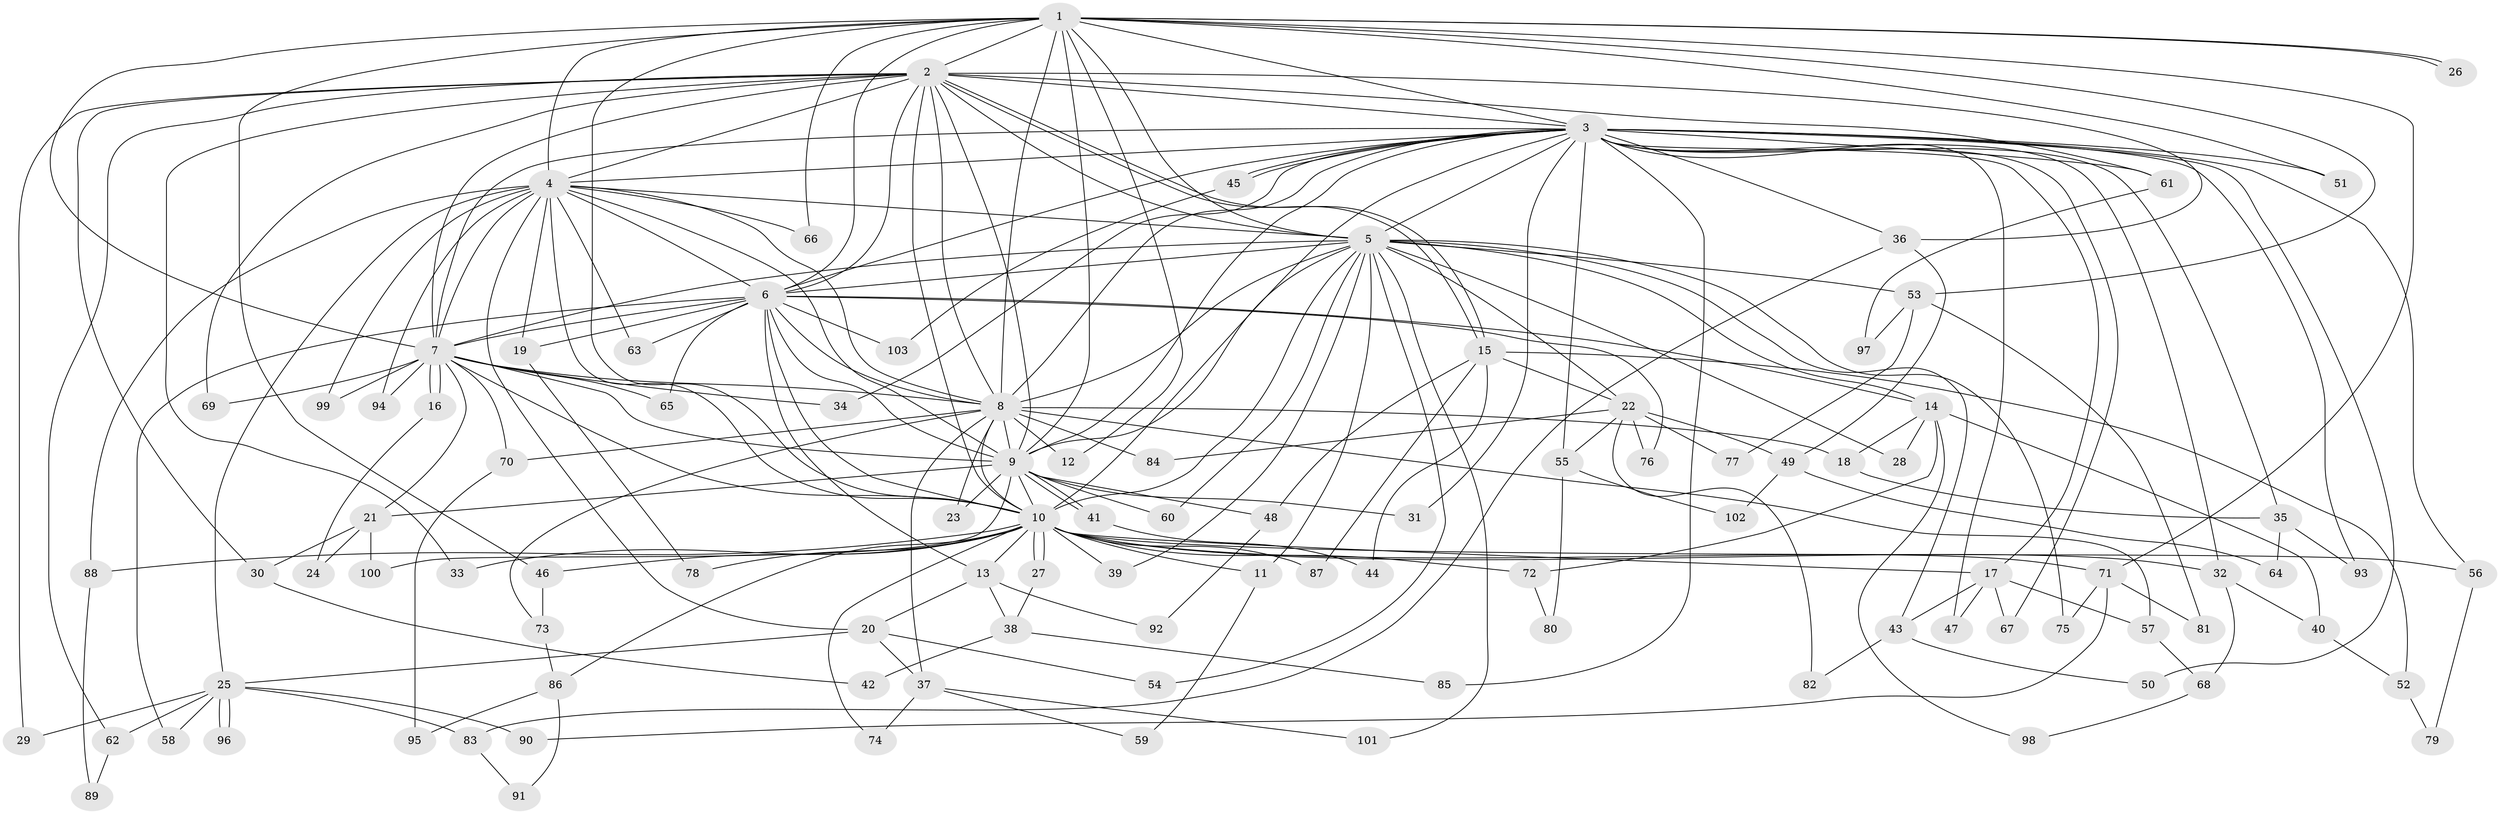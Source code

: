 // Generated by graph-tools (version 1.1) at 2025/34/03/09/25 02:34:48]
// undirected, 103 vertices, 231 edges
graph export_dot {
graph [start="1"]
  node [color=gray90,style=filled];
  1;
  2;
  3;
  4;
  5;
  6;
  7;
  8;
  9;
  10;
  11;
  12;
  13;
  14;
  15;
  16;
  17;
  18;
  19;
  20;
  21;
  22;
  23;
  24;
  25;
  26;
  27;
  28;
  29;
  30;
  31;
  32;
  33;
  34;
  35;
  36;
  37;
  38;
  39;
  40;
  41;
  42;
  43;
  44;
  45;
  46;
  47;
  48;
  49;
  50;
  51;
  52;
  53;
  54;
  55;
  56;
  57;
  58;
  59;
  60;
  61;
  62;
  63;
  64;
  65;
  66;
  67;
  68;
  69;
  70;
  71;
  72;
  73;
  74;
  75;
  76;
  77;
  78;
  79;
  80;
  81;
  82;
  83;
  84;
  85;
  86;
  87;
  88;
  89;
  90;
  91;
  92;
  93;
  94;
  95;
  96;
  97;
  98;
  99;
  100;
  101;
  102;
  103;
  1 -- 2;
  1 -- 3;
  1 -- 4;
  1 -- 5;
  1 -- 6;
  1 -- 7;
  1 -- 8;
  1 -- 9;
  1 -- 10;
  1 -- 12;
  1 -- 26;
  1 -- 26;
  1 -- 46;
  1 -- 51;
  1 -- 53;
  1 -- 66;
  1 -- 71;
  2 -- 3;
  2 -- 4;
  2 -- 5;
  2 -- 6;
  2 -- 7;
  2 -- 8;
  2 -- 9;
  2 -- 10;
  2 -- 15;
  2 -- 15;
  2 -- 29;
  2 -- 30;
  2 -- 33;
  2 -- 36;
  2 -- 61;
  2 -- 62;
  2 -- 69;
  3 -- 4;
  3 -- 5;
  3 -- 6;
  3 -- 7;
  3 -- 8;
  3 -- 9;
  3 -- 10;
  3 -- 17;
  3 -- 31;
  3 -- 32;
  3 -- 34;
  3 -- 35;
  3 -- 36;
  3 -- 45;
  3 -- 45;
  3 -- 47;
  3 -- 50;
  3 -- 51;
  3 -- 55;
  3 -- 56;
  3 -- 61;
  3 -- 67;
  3 -- 85;
  3 -- 93;
  4 -- 5;
  4 -- 6;
  4 -- 7;
  4 -- 8;
  4 -- 9;
  4 -- 10;
  4 -- 19;
  4 -- 20;
  4 -- 25;
  4 -- 63;
  4 -- 66;
  4 -- 88;
  4 -- 94;
  4 -- 99;
  5 -- 6;
  5 -- 7;
  5 -- 8;
  5 -- 9;
  5 -- 10;
  5 -- 11;
  5 -- 14;
  5 -- 22;
  5 -- 28;
  5 -- 39;
  5 -- 43;
  5 -- 53;
  5 -- 54;
  5 -- 60;
  5 -- 75;
  5 -- 101;
  6 -- 7;
  6 -- 8;
  6 -- 9;
  6 -- 10;
  6 -- 13;
  6 -- 14;
  6 -- 19;
  6 -- 58;
  6 -- 63;
  6 -- 65;
  6 -- 76;
  6 -- 103;
  7 -- 8;
  7 -- 9;
  7 -- 10;
  7 -- 16;
  7 -- 16;
  7 -- 21;
  7 -- 34;
  7 -- 65;
  7 -- 69;
  7 -- 70;
  7 -- 94;
  7 -- 99;
  8 -- 9;
  8 -- 10;
  8 -- 12;
  8 -- 18;
  8 -- 23;
  8 -- 37;
  8 -- 57;
  8 -- 70;
  8 -- 73;
  8 -- 84;
  9 -- 10;
  9 -- 21;
  9 -- 23;
  9 -- 31;
  9 -- 41;
  9 -- 41;
  9 -- 48;
  9 -- 60;
  9 -- 100;
  10 -- 11;
  10 -- 13;
  10 -- 17;
  10 -- 27;
  10 -- 27;
  10 -- 32;
  10 -- 33;
  10 -- 39;
  10 -- 46;
  10 -- 56;
  10 -- 71;
  10 -- 72;
  10 -- 74;
  10 -- 78;
  10 -- 86;
  10 -- 87;
  10 -- 88;
  11 -- 59;
  13 -- 20;
  13 -- 38;
  13 -- 92;
  14 -- 18;
  14 -- 28;
  14 -- 40;
  14 -- 72;
  14 -- 98;
  15 -- 22;
  15 -- 44;
  15 -- 48;
  15 -- 52;
  15 -- 87;
  16 -- 24;
  17 -- 43;
  17 -- 47;
  17 -- 57;
  17 -- 67;
  18 -- 35;
  19 -- 78;
  20 -- 25;
  20 -- 37;
  20 -- 54;
  21 -- 24;
  21 -- 30;
  21 -- 100;
  22 -- 49;
  22 -- 55;
  22 -- 76;
  22 -- 77;
  22 -- 82;
  22 -- 84;
  25 -- 29;
  25 -- 58;
  25 -- 62;
  25 -- 83;
  25 -- 90;
  25 -- 96;
  25 -- 96;
  27 -- 38;
  30 -- 42;
  32 -- 40;
  32 -- 68;
  35 -- 64;
  35 -- 93;
  36 -- 49;
  36 -- 83;
  37 -- 59;
  37 -- 74;
  37 -- 101;
  38 -- 42;
  38 -- 85;
  40 -- 52;
  41 -- 44;
  43 -- 50;
  43 -- 82;
  45 -- 103;
  46 -- 73;
  48 -- 92;
  49 -- 64;
  49 -- 102;
  52 -- 79;
  53 -- 77;
  53 -- 81;
  53 -- 97;
  55 -- 80;
  55 -- 102;
  56 -- 79;
  57 -- 68;
  61 -- 97;
  62 -- 89;
  68 -- 98;
  70 -- 95;
  71 -- 75;
  71 -- 81;
  71 -- 90;
  72 -- 80;
  73 -- 86;
  83 -- 91;
  86 -- 91;
  86 -- 95;
  88 -- 89;
}
